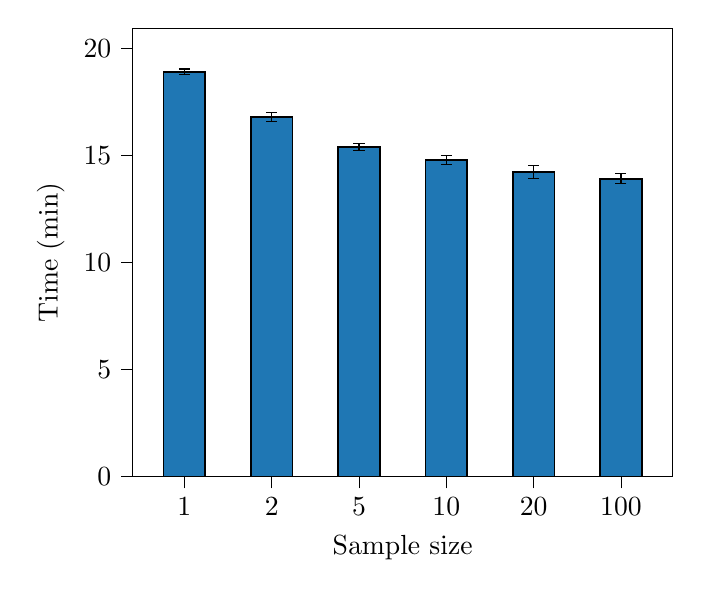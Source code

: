 \begin{tikzpicture}

\definecolor{crimson2143940}{RGB}{214,39,40}
\definecolor{darkgray176}{RGB}{176,176,176}
\definecolor{darkorange25512714}{RGB}{255,127,14}
\definecolor{forestgreen4416044}{RGB}{44,160,44}
\definecolor{lightgray204}{RGB}{204,204,204}
\definecolor{steelblue31119180}{RGB}{31,119,180}



\begin{axis}[
    ybar,
    bar width=15pt,
    tick align=outside,
    tick pos=left,
    xlabel=Sample size,
    ylabel=Time (min),
    % title={Comparing sample size runtimes},
    x grid style={darkgray176},
    xmin=-0.59, xmax=5.59,
    xtick style={color=black},
    xtick={0,1,2,3,4,5},
    xticklabels={1, 2, 5, 10, 20, 100},
    y grid style={darkgray176},
    ymin=0,
    ytick style={color=black}
]


\addplot+ [semithick, black, fill=steelblue31119180,
    error bars/.cd,
    y dir=both,
    y explicit,
] coordinates{
    (0, 18.903) +- (0, 0.127)
    (1, 16.797) +- (0, 0.218)
    (2, 15.4) +- (0, 0.167)
    (3, 14.773) +- (0, 0.211)
    (4, 14.21) +- (0, 0.301)
    (5, 13.907) +- (0, 0.241)
};



\end{axis}
\end{tikzpicture}